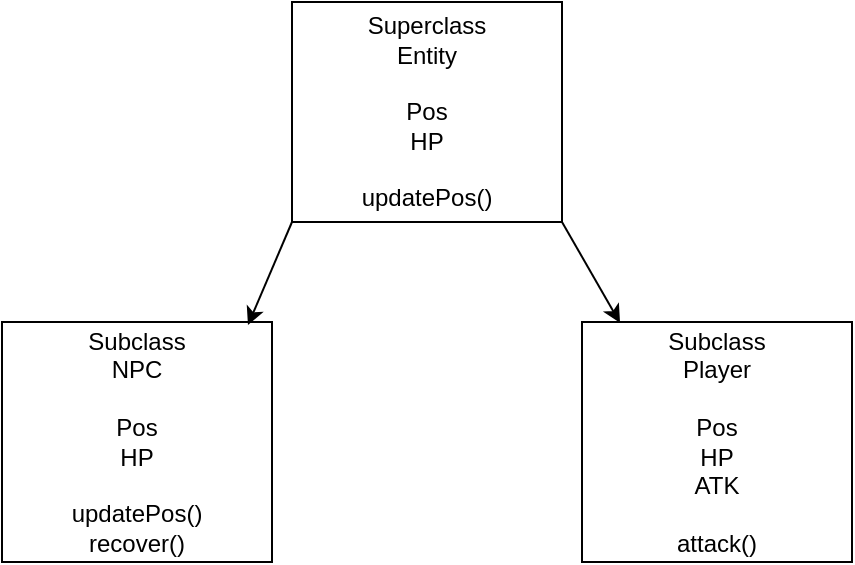 <mxfile>
    <diagram id="64kscj9l8phwVJwk-eQl" name="Page-1">
        <mxGraphModel dx="1216" dy="651" grid="1" gridSize="10" guides="1" tooltips="1" connect="1" arrows="1" fold="1" page="1" pageScale="1" pageWidth="850" pageHeight="1100" math="0" shadow="0">
            <root>
                <mxCell id="0"/>
                <mxCell id="1" parent="0"/>
                <mxCell id="2" value="Superclass&lt;br&gt;Entity&lt;br&gt;&lt;br&gt;Pos&lt;br&gt;HP&lt;br&gt;&lt;br&gt;updatePos()" style="whiteSpace=wrap;html=1;" parent="1" vertex="1">
                    <mxGeometry x="305" y="100" width="135" height="110" as="geometry"/>
                </mxCell>
                <mxCell id="3" value="Subclass&lt;br&gt;Player&lt;br&gt;&lt;br&gt;Pos&lt;br&gt;HP&lt;br&gt;ATK&lt;br&gt;&lt;br&gt;attack()" style="whiteSpace=wrap;html=1;" parent="1" vertex="1">
                    <mxGeometry x="450" y="260" width="135" height="120" as="geometry"/>
                </mxCell>
                <mxCell id="4" value="Subclass&lt;br&gt;NPC&lt;br&gt;&lt;br&gt;Pos&lt;br&gt;HP&lt;br&gt;&lt;br&gt;updatePos()&lt;br&gt;recover()" style="whiteSpace=wrap;html=1;" parent="1" vertex="1">
                    <mxGeometry x="160" y="260" width="135" height="120" as="geometry"/>
                </mxCell>
                <mxCell id="5" value="" style="edgeStyle=none;orthogonalLoop=1;jettySize=auto;html=1;exitX=1;exitY=1;exitDx=0;exitDy=0;entryX=0.141;entryY=0.004;entryDx=0;entryDy=0;entryPerimeter=0;" parent="1" source="2" target="3" edge="1">
                    <mxGeometry width="80" relative="1" as="geometry">
                        <mxPoint x="380" y="220" as="sourcePoint"/>
                        <mxPoint x="460" y="230" as="targetPoint"/>
                        <Array as="points"/>
                    </mxGeometry>
                </mxCell>
                <mxCell id="6" value="" style="edgeStyle=none;orthogonalLoop=1;jettySize=auto;html=1;exitX=0;exitY=1;exitDx=0;exitDy=0;entryX=0.911;entryY=0.013;entryDx=0;entryDy=0;entryPerimeter=0;" parent="1" source="2" target="4" edge="1">
                    <mxGeometry width="80" relative="1" as="geometry">
                        <mxPoint x="450" y="220" as="sourcePoint"/>
                        <mxPoint x="470" y="240" as="targetPoint"/>
                        <Array as="points"/>
                    </mxGeometry>
                </mxCell>
            </root>
        </mxGraphModel>
    </diagram>
</mxfile>